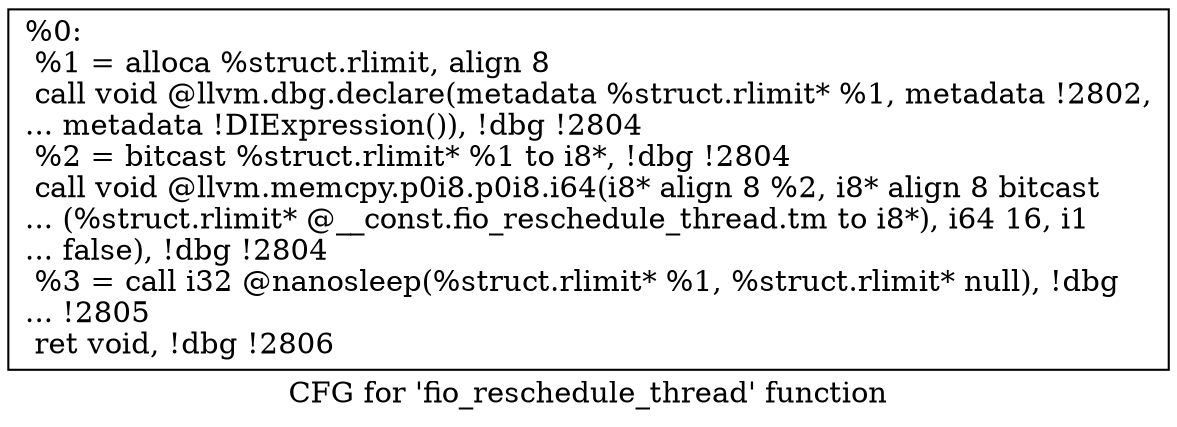 digraph "CFG for 'fio_reschedule_thread' function" {
	label="CFG for 'fio_reschedule_thread' function";

	Node0x5568513ea3a0 [shape=record,label="{%0:\l  %1 = alloca %struct.rlimit, align 8\l  call void @llvm.dbg.declare(metadata %struct.rlimit* %1, metadata !2802,\l... metadata !DIExpression()), !dbg !2804\l  %2 = bitcast %struct.rlimit* %1 to i8*, !dbg !2804\l  call void @llvm.memcpy.p0i8.p0i8.i64(i8* align 8 %2, i8* align 8 bitcast\l... (%struct.rlimit* @__const.fio_reschedule_thread.tm to i8*), i64 16, i1\l... false), !dbg !2804\l  %3 = call i32 @nanosleep(%struct.rlimit* %1, %struct.rlimit* null), !dbg\l... !2805\l  ret void, !dbg !2806\l}"];
}
